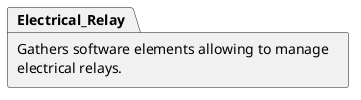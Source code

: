 @startuml

package Electrical_Relay [
  Gathers software elements allowing to manage
  electrical relays.
]

@enduml